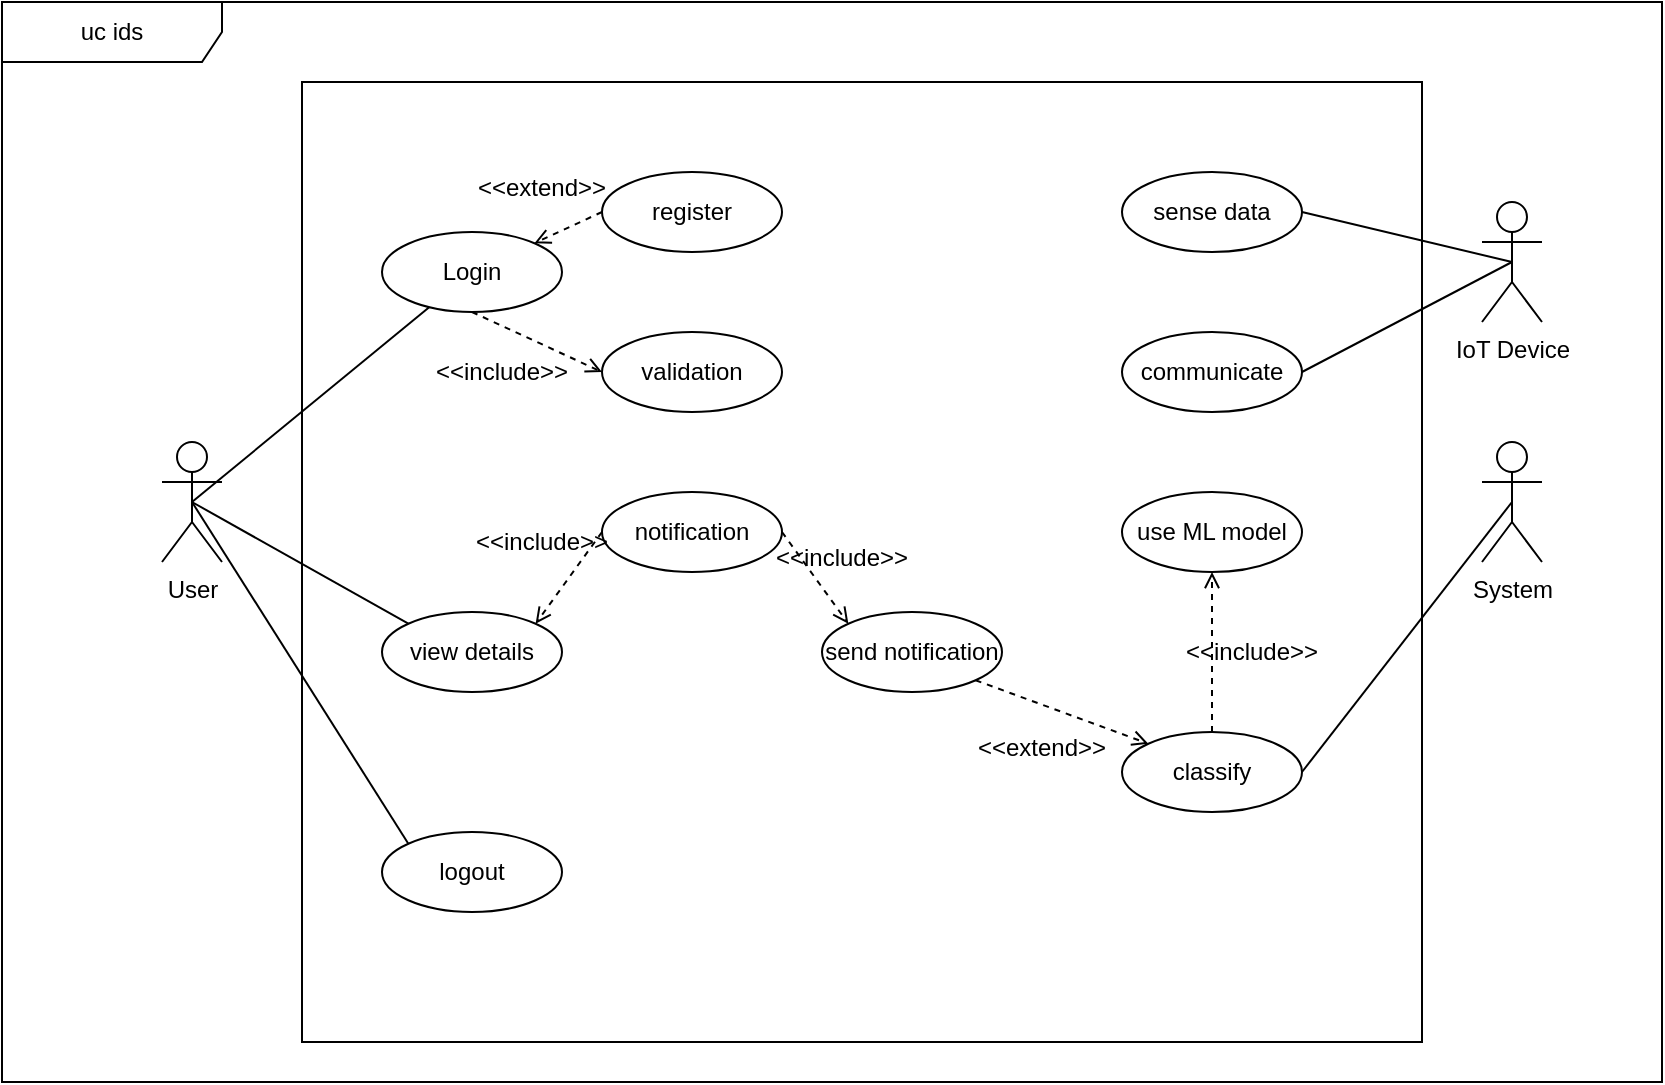 <mxfile version="11.3.1" type="device" pages="1"><diagram id="LeqjcW1HTVno4_hJM5kB" name="Page-1"><mxGraphModel dx="1205" dy="666" grid="1" gridSize="10" guides="1" tooltips="1" connect="1" arrows="1" fold="1" page="1" pageScale="1" pageWidth="850" pageHeight="1100" background="#ffffff" math="0" shadow="0"><root><mxCell id="0"/><mxCell id="1" parent="0"/><mxCell id="rnEwAntT9Or0onNfmVaR-15" value="" style="rounded=0;whiteSpace=wrap;html=1;" vertex="1" parent="1"><mxGeometry x="160" y="80" width="560" height="480" as="geometry"/></mxCell><mxCell id="rnEwAntT9Or0onNfmVaR-1" value="uc ids" style="shape=umlFrame;whiteSpace=wrap;html=1;width=110;height=30;" vertex="1" parent="1"><mxGeometry x="10" y="40" width="830" height="540" as="geometry"/></mxCell><mxCell id="rnEwAntT9Or0onNfmVaR-3" value="User" style="shape=umlActor;verticalLabelPosition=bottom;labelBackgroundColor=#ffffff;verticalAlign=top;html=1;" vertex="1" parent="1"><mxGeometry x="90" y="260" width="30" height="60" as="geometry"/></mxCell><mxCell id="rnEwAntT9Or0onNfmVaR-6" value="IoT Device" style="shape=umlActor;verticalLabelPosition=bottom;labelBackgroundColor=#ffffff;verticalAlign=top;html=1;" vertex="1" parent="1"><mxGeometry x="750" y="140" width="30" height="60" as="geometry"/></mxCell><mxCell id="rnEwAntT9Or0onNfmVaR-7" value="System" style="shape=umlActor;verticalLabelPosition=bottom;labelBackgroundColor=#ffffff;verticalAlign=top;html=1;" vertex="1" parent="1"><mxGeometry x="750" y="260" width="30" height="60" as="geometry"/></mxCell><mxCell id="rnEwAntT9Or0onNfmVaR-17" value="" style="rounded=0;orthogonalLoop=1;jettySize=auto;html=1;endArrow=none;endFill=0;entryX=0.5;entryY=0.5;entryDx=0;entryDy=0;entryPerimeter=0;" edge="1" parent="1" source="rnEwAntT9Or0onNfmVaR-16" target="rnEwAntT9Or0onNfmVaR-3"><mxGeometry relative="1" as="geometry"/></mxCell><mxCell id="rnEwAntT9Or0onNfmVaR-16" value="Login" style="ellipse;whiteSpace=wrap;html=1;" vertex="1" parent="1"><mxGeometry x="200" y="155" width="90" height="40" as="geometry"/></mxCell><mxCell id="rnEwAntT9Or0onNfmVaR-21" style="edgeStyle=none;rounded=0;orthogonalLoop=1;jettySize=auto;html=1;exitX=0;exitY=0.5;exitDx=0;exitDy=0;endArrow=open;endFill=0;dashed=1;" edge="1" parent="1" source="rnEwAntT9Or0onNfmVaR-18" target="rnEwAntT9Or0onNfmVaR-16"><mxGeometry relative="1" as="geometry"/></mxCell><mxCell id="rnEwAntT9Or0onNfmVaR-18" value="register" style="ellipse;whiteSpace=wrap;html=1;" vertex="1" parent="1"><mxGeometry x="310" y="125" width="90" height="40" as="geometry"/></mxCell><mxCell id="rnEwAntT9Or0onNfmVaR-22" value="validation" style="ellipse;whiteSpace=wrap;html=1;" vertex="1" parent="1"><mxGeometry x="310" y="205" width="90" height="40" as="geometry"/></mxCell><mxCell id="rnEwAntT9Or0onNfmVaR-23" style="edgeStyle=none;rounded=0;orthogonalLoop=1;jettySize=auto;html=1;exitX=0.5;exitY=1;exitDx=0;exitDy=0;endArrow=open;endFill=0;dashed=1;entryX=0;entryY=0.5;entryDx=0;entryDy=0;" edge="1" parent="1" source="rnEwAntT9Or0onNfmVaR-16" target="rnEwAntT9Or0onNfmVaR-22"><mxGeometry relative="1" as="geometry"><mxPoint x="320" y="181" as="sourcePoint"/><mxPoint x="270.24" y="198.562" as="targetPoint"/></mxGeometry></mxCell><mxCell id="rnEwAntT9Or0onNfmVaR-24" value="notification" style="ellipse;whiteSpace=wrap;html=1;" vertex="1" parent="1"><mxGeometry x="310" y="285" width="90" height="40" as="geometry"/></mxCell><mxCell id="rnEwAntT9Or0onNfmVaR-25" value="view details&lt;span style=&quot;font-family: &amp;#34;helvetica&amp;#34; , &amp;#34;arial&amp;#34; , sans-serif ; font-size: 0px ; white-space: nowrap&quot;&gt;%3CmxGraphModel%3E%3Croot%3E%3CmxCell%20id%3D%220%22%2F%3E%3CmxCell%20id%3D%221%22%20parent%3D%220%22%2F%3E%3CmxCell%20id%3D%222%22%20value%3D%22notification%22%20style%3D%22ellipse%3BwhiteSpace%3Dwrap%3Bhtml%3D1%3B%22%20vertex%3D%221%22%20parent%3D%221%22%3E%3CmxGeometry%20x%3D%22330%22%20y%3D%22250%22%20width%3D%2290%22%20height%3D%2240%22%20as%3D%22geometry%22%2F%3E%3C%2FmxCell%3E%3C%2Froot%3E%3C%2FmxGraphModel%3E&lt;/span&gt;" style="ellipse;whiteSpace=wrap;html=1;" vertex="1" parent="1"><mxGeometry x="200" y="345" width="90" height="40" as="geometry"/></mxCell><mxCell id="rnEwAntT9Or0onNfmVaR-26" value="send notification" style="ellipse;whiteSpace=wrap;html=1;" vertex="1" parent="1"><mxGeometry x="420" y="345" width="90" height="40" as="geometry"/></mxCell><mxCell id="rnEwAntT9Or0onNfmVaR-27" style="edgeStyle=none;rounded=0;orthogonalLoop=1;jettySize=auto;html=1;exitX=0;exitY=0.5;exitDx=0;exitDy=0;endArrow=open;endFill=0;dashed=1;entryX=1;entryY=0;entryDx=0;entryDy=0;" edge="1" parent="1" source="rnEwAntT9Or0onNfmVaR-24" target="rnEwAntT9Or0onNfmVaR-25"><mxGeometry relative="1" as="geometry"><mxPoint x="300" y="310" as="sourcePoint"/><mxPoint x="385" y="340" as="targetPoint"/></mxGeometry></mxCell><mxCell id="rnEwAntT9Or0onNfmVaR-28" style="edgeStyle=none;rounded=0;orthogonalLoop=1;jettySize=auto;html=1;exitX=1;exitY=0.5;exitDx=0;exitDy=0;endArrow=open;endFill=0;dashed=1;entryX=0;entryY=0;entryDx=0;entryDy=0;" edge="1" parent="1" source="rnEwAntT9Or0onNfmVaR-24" target="rnEwAntT9Or0onNfmVaR-26"><mxGeometry relative="1" as="geometry"><mxPoint x="413" y="310" as="sourcePoint"/><mxPoint x="359.82" y="355.858" as="targetPoint"/></mxGeometry></mxCell><mxCell id="rnEwAntT9Or0onNfmVaR-29" value="" style="rounded=0;orthogonalLoop=1;jettySize=auto;html=1;endArrow=none;endFill=0;exitX=0;exitY=0;exitDx=0;exitDy=0;entryX=0.5;entryY=0.5;entryDx=0;entryDy=0;entryPerimeter=0;" edge="1" parent="1" source="rnEwAntT9Or0onNfmVaR-25" target="rnEwAntT9Or0onNfmVaR-3"><mxGeometry relative="1" as="geometry"><mxPoint x="214.243" y="158.478" as="sourcePoint"/><mxPoint x="120" y="170" as="targetPoint"/></mxGeometry></mxCell><mxCell id="rnEwAntT9Or0onNfmVaR-30" value="logout" style="ellipse;whiteSpace=wrap;html=1;" vertex="1" parent="1"><mxGeometry x="200" y="455" width="90" height="40" as="geometry"/></mxCell><mxCell id="rnEwAntT9Or0onNfmVaR-31" value="" style="rounded=0;orthogonalLoop=1;jettySize=auto;html=1;endArrow=none;endFill=0;exitX=0;exitY=0;exitDx=0;exitDy=0;entryX=0.5;entryY=0.5;entryDx=0;entryDy=0;entryPerimeter=0;" edge="1" parent="1" source="rnEwAntT9Or0onNfmVaR-30" target="rnEwAntT9Or0onNfmVaR-3"><mxGeometry relative="1" as="geometry"><mxPoint x="223.18" y="325.858" as="sourcePoint"/><mxPoint x="120" y="170" as="targetPoint"/></mxGeometry></mxCell><mxCell id="rnEwAntT9Or0onNfmVaR-32" value="sense data" style="ellipse;whiteSpace=wrap;html=1;" vertex="1" parent="1"><mxGeometry x="570" y="125" width="90" height="40" as="geometry"/></mxCell><mxCell id="rnEwAntT9Or0onNfmVaR-33" value="" style="rounded=0;orthogonalLoop=1;jettySize=auto;html=1;endArrow=none;endFill=0;exitX=0.5;exitY=0.5;exitDx=0;exitDy=0;exitPerimeter=0;entryX=1;entryY=0.5;entryDx=0;entryDy=0;" edge="1" parent="1" source="rnEwAntT9Or0onNfmVaR-6" target="rnEwAntT9Or0onNfmVaR-32"><mxGeometry relative="1" as="geometry"><mxPoint x="692.243" y="160.978" as="sourcePoint"/><mxPoint x="608" y="179.286" as="targetPoint"/></mxGeometry></mxCell><mxCell id="rnEwAntT9Or0onNfmVaR-34" value="communicate" style="ellipse;whiteSpace=wrap;html=1;" vertex="1" parent="1"><mxGeometry x="570" y="205" width="90" height="40" as="geometry"/></mxCell><mxCell id="rnEwAntT9Or0onNfmVaR-37" value="" style="rounded=0;orthogonalLoop=1;jettySize=auto;html=1;endArrow=none;endFill=0;exitX=1;exitY=0.5;exitDx=0;exitDy=0;entryX=0.5;entryY=0.5;entryDx=0;entryDy=0;entryPerimeter=0;" edge="1" parent="1" source="rnEwAntT9Or0onNfmVaR-34" target="rnEwAntT9Or0onNfmVaR-6"><mxGeometry relative="1" as="geometry"><mxPoint x="775" y="180" as="sourcePoint"/><mxPoint x="660" y="120" as="targetPoint"/></mxGeometry></mxCell><mxCell id="rnEwAntT9Or0onNfmVaR-42" value="" style="edgeStyle=none;rounded=0;orthogonalLoop=1;jettySize=auto;html=1;dashed=1;endArrow=open;endFill=0;" edge="1" parent="1" source="rnEwAntT9Or0onNfmVaR-38" target="rnEwAntT9Or0onNfmVaR-41"><mxGeometry relative="1" as="geometry"/></mxCell><mxCell id="rnEwAntT9Or0onNfmVaR-38" value="classify" style="ellipse;whiteSpace=wrap;html=1;" vertex="1" parent="1"><mxGeometry x="570" y="405" width="90" height="40" as="geometry"/></mxCell><mxCell id="rnEwAntT9Or0onNfmVaR-41" value="use ML model" style="ellipse;whiteSpace=wrap;html=1;" vertex="1" parent="1"><mxGeometry x="570" y="285" width="90" height="40" as="geometry"/></mxCell><mxCell id="rnEwAntT9Or0onNfmVaR-40" value="" style="rounded=0;orthogonalLoop=1;jettySize=auto;html=1;endArrow=none;endFill=0;exitX=1;exitY=0.5;exitDx=0;exitDy=0;entryX=0.5;entryY=0.5;entryDx=0;entryDy=0;entryPerimeter=0;" edge="1" parent="1" source="rnEwAntT9Or0onNfmVaR-38" target="rnEwAntT9Or0onNfmVaR-7"><mxGeometry relative="1" as="geometry"><mxPoint x="605" y="330" as="sourcePoint"/><mxPoint x="720" y="310" as="targetPoint"/></mxGeometry></mxCell><mxCell id="rnEwAntT9Or0onNfmVaR-43" style="edgeStyle=none;rounded=0;orthogonalLoop=1;jettySize=auto;html=1;exitX=1;exitY=1;exitDx=0;exitDy=0;endArrow=open;endFill=0;dashed=1;entryX=0;entryY=0;entryDx=0;entryDy=0;" edge="1" parent="1" source="rnEwAntT9Or0onNfmVaR-26" target="rnEwAntT9Or0onNfmVaR-38"><mxGeometry relative="1" as="geometry"><mxPoint x="500" y="364" as="sourcePoint"/><mxPoint x="533.18" y="409.858" as="targetPoint"/></mxGeometry></mxCell><mxCell id="rnEwAntT9Or0onNfmVaR-44" value="&amp;lt;&amp;lt;extend&amp;gt;&amp;gt;" style="text;html=1;strokeColor=none;fillColor=none;align=center;verticalAlign=middle;whiteSpace=wrap;rounded=0;" vertex="1" parent="1"><mxGeometry x="260" y="120" width="40" height="25" as="geometry"/></mxCell><mxCell id="rnEwAntT9Or0onNfmVaR-45" value="&amp;lt;&amp;lt;extend&amp;gt;&amp;gt;" style="text;html=1;strokeColor=none;fillColor=none;align=center;verticalAlign=middle;whiteSpace=wrap;rounded=0;" vertex="1" parent="1"><mxGeometry x="510" y="400" width="40" height="25" as="geometry"/></mxCell><mxCell id="rnEwAntT9Or0onNfmVaR-46" value="&amp;lt;&amp;lt;include&amp;gt;&amp;gt;" style="text;html=1;strokeColor=none;fillColor=none;align=center;verticalAlign=middle;whiteSpace=wrap;rounded=0;" vertex="1" parent="1"><mxGeometry x="240" y="212.5" width="40" height="25" as="geometry"/></mxCell><mxCell id="rnEwAntT9Or0onNfmVaR-49" value="&amp;lt;&amp;lt;include&amp;gt;&amp;gt;" style="text;html=1;strokeColor=none;fillColor=none;align=center;verticalAlign=middle;whiteSpace=wrap;rounded=0;" vertex="1" parent="1"><mxGeometry x="260" y="297.5" width="40" height="25" as="geometry"/></mxCell><mxCell id="rnEwAntT9Or0onNfmVaR-50" value="&amp;lt;&amp;lt;include&amp;gt;&amp;gt;" style="text;html=1;strokeColor=none;fillColor=none;align=center;verticalAlign=middle;whiteSpace=wrap;rounded=0;" vertex="1" parent="1"><mxGeometry x="410" y="305" width="40" height="25" as="geometry"/></mxCell><mxCell id="rnEwAntT9Or0onNfmVaR-51" value="&amp;lt;&amp;lt;include&amp;gt;&amp;gt;" style="text;html=1;strokeColor=none;fillColor=none;align=center;verticalAlign=middle;whiteSpace=wrap;rounded=0;" vertex="1" parent="1"><mxGeometry x="615" y="352.5" width="40" height="25" as="geometry"/></mxCell></root></mxGraphModel></diagram></mxfile>